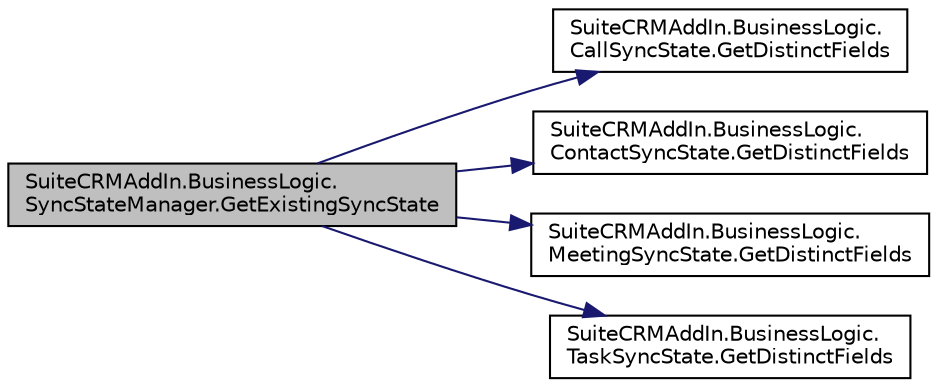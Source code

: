 digraph "SuiteCRMAddIn.BusinessLogic.SyncStateManager.GetExistingSyncState"
{
  edge [fontname="Helvetica",fontsize="10",labelfontname="Helvetica",labelfontsize="10"];
  node [fontname="Helvetica",fontsize="10",shape=record];
  rankdir="LR";
  Node27 [label="SuiteCRMAddIn.BusinessLogic.\lSyncStateManager.GetExistingSyncState",height=0.2,width=0.4,color="black", fillcolor="grey75", style="filled", fontcolor="black"];
  Node27 -> Node28 [color="midnightblue",fontsize="10",style="solid",fontname="Helvetica"];
  Node28 [label="SuiteCRMAddIn.BusinessLogic.\lCallSyncState.GetDistinctFields",height=0.2,width=0.4,color="black", fillcolor="white", style="filled",URL="$class_suite_c_r_m_add_in_1_1_business_logic_1_1_call_sync_state.html#a1f6c5fa92653ee67704851c9fcd300bb",tooltip="Get a string representing the values of the distinct fields of this crmItem, as a final fallback for ..."];
  Node27 -> Node29 [color="midnightblue",fontsize="10",style="solid",fontname="Helvetica"];
  Node29 [label="SuiteCRMAddIn.BusinessLogic.\lContactSyncState.GetDistinctFields",height=0.2,width=0.4,color="black", fillcolor="white", style="filled",URL="$class_suite_c_r_m_add_in_1_1_business_logic_1_1_contact_sync_state.html#a38280c31098bbad4f4a4bb0eee98ccda",tooltip="Get a string representing the values of the distinct fields of this crmItem, as a final fallback for ..."];
  Node27 -> Node30 [color="midnightblue",fontsize="10",style="solid",fontname="Helvetica"];
  Node30 [label="SuiteCRMAddIn.BusinessLogic.\lMeetingSyncState.GetDistinctFields",height=0.2,width=0.4,color="black", fillcolor="white", style="filled",URL="$class_suite_c_r_m_add_in_1_1_business_logic_1_1_meeting_sync_state.html#acc77dacadac42920c4700d5a47e4b69d",tooltip="Get a string representing the values of the distinct fields of this crmItem, as a final fallback for ..."];
  Node27 -> Node31 [color="midnightblue",fontsize="10",style="solid",fontname="Helvetica"];
  Node31 [label="SuiteCRMAddIn.BusinessLogic.\lTaskSyncState.GetDistinctFields",height=0.2,width=0.4,color="black", fillcolor="white", style="filled",URL="$class_suite_c_r_m_add_in_1_1_business_logic_1_1_task_sync_state.html#a286156d777691b49c0df388664fba611",tooltip="Get a string representing the values of the distinct fields of this crmItem, as a final fallback for ..."];
}
